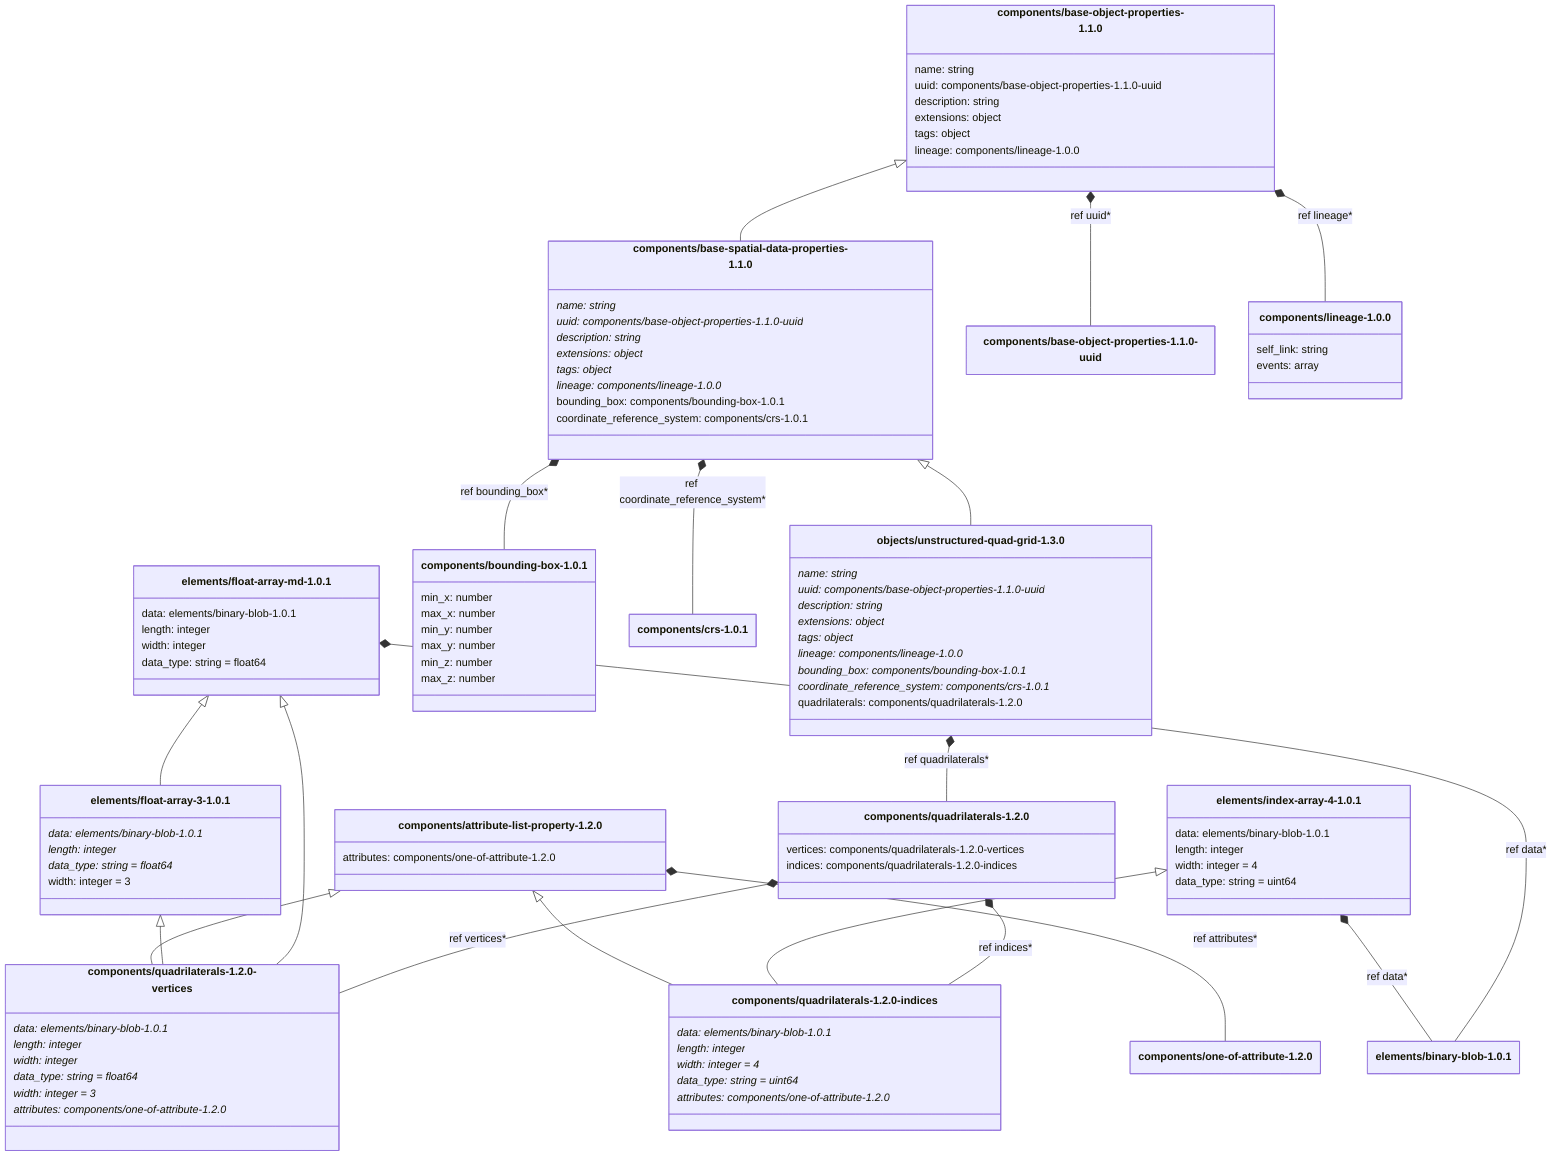 ---
config:
    class:
        hideEmptyMembersBox: true
---

classDiagram
    class `components/base-object-properties-1.1.0`:::schemaComponent {
        name: string
        uuid: components/base-object-properties-1.1.0-uuid
        description: string
        extensions: object
        tags: object
        lineage: components/lineage-1.0.0
    }
    class `components/base-spatial-data-properties-1.1.0`:::schemaComponent {
        name: string*
        uuid: components/base-object-properties-1.1.0-uuid*
        description: string*
        extensions: object*
        tags: object*
        lineage: components/lineage-1.0.0*
        bounding_box: components/bounding-box-1.0.1
        coordinate_reference_system: components/crs-1.0.1
    }
    `components/base-object-properties-1.1.0` <|-- `components/base-spatial-data-properties-1.1.0`
    class `objects/unstructured-quad-grid-1.3.0`:::schemaObject {
        name: string*
        uuid: components/base-object-properties-1.1.0-uuid*
        description: string*
        extensions: object*
        tags: object*
        lineage: components/lineage-1.0.0*
        bounding_box: components/bounding-box-1.0.1*
        coordinate_reference_system: components/crs-1.0.1*
        quadrilaterals: components/quadrilaterals-1.2.0
    }
    `components/base-spatial-data-properties-1.1.0` <|-- `objects/unstructured-quad-grid-1.3.0`
    `components/base-object-properties-1.1.0` *-- `components/base-object-properties-1.1.0-uuid` : ref uuid*
    `components/base-object-properties-1.1.0` *-- `components/lineage-1.0.0` : ref lineage*
    `components/base-spatial-data-properties-1.1.0` *-- `components/bounding-box-1.0.1` : ref bounding_box*
    `components/base-spatial-data-properties-1.1.0` *-- `components/crs-1.0.1` : ref coordinate_reference_system*
    `objects/unstructured-quad-grid-1.3.0` *-- `components/quadrilaterals-1.2.0` : ref quadrilaterals*
    class `components/base-object-properties-1.1.0-uuid`:::schemaImplicit {
    }
    class `components/lineage-1.0.0`:::schemaComponent {
        self_link: string
        events: array
    }
    class `components/quadrilaterals-1.2.0`:::schemaComponent {
        vertices: components/quadrilaterals-1.2.0-vertices
        indices: components/quadrilaterals-1.2.0-indices
    }
    `components/quadrilaterals-1.2.0` *-- `components/quadrilaterals-1.2.0-vertices` : ref vertices*
    `components/quadrilaterals-1.2.0` *-- `components/quadrilaterals-1.2.0-indices` : ref indices*
    class `elements/float-array-md-1.0.1`:::schemaElement {
        data: elements/binary-blob-1.0.1
        length: integer
        width: integer
        data_type: string = float64
    }
    class `elements/float-array-3-1.0.1`:::schemaElement {
        data: elements/binary-blob-1.0.1*
        length: integer*
        data_type: string = float64*
        width: integer = 3
    }
    `elements/float-array-md-1.0.1` <|-- `elements/float-array-3-1.0.1`
    class `components/attribute-list-property-1.2.0`:::schemaComponent {
        attributes: components/one-of-attribute-1.2.0
    }
    class `components/quadrilaterals-1.2.0-vertices`:::schemaImplicit {
        data: elements/binary-blob-1.0.1*
        length: integer*
        width: integer*
        data_type: string = float64*
        width: integer = 3*
        attributes: components/one-of-attribute-1.2.0*
    }
    `elements/float-array-md-1.0.1` <|-- `components/quadrilaterals-1.2.0-vertices`
    `elements/float-array-3-1.0.1` <|-- `components/quadrilaterals-1.2.0-vertices`
    `components/attribute-list-property-1.2.0` <|-- `components/quadrilaterals-1.2.0-vertices`
    `elements/float-array-md-1.0.1` *-- `elements/binary-blob-1.0.1` : ref data*
    `components/attribute-list-property-1.2.0` *-- `components/one-of-attribute-1.2.0` : ref attributes*
    class `components/one-of-attribute-1.2.0`:::schemaComponent {
    }
    class `elements/binary-blob-1.0.1`:::schemaElement {
    }
    class `elements/index-array-4-1.0.1`:::schemaElement {
        data: elements/binary-blob-1.0.1
        length: integer
        width: integer = 4
        data_type: string = uint64
    }
    class `components/quadrilaterals-1.2.0-indices`:::schemaImplicit {
        data: elements/binary-blob-1.0.1*
        length: integer*
        width: integer = 4*
        data_type: string = uint64*
        attributes: components/one-of-attribute-1.2.0*
    }
    `elements/index-array-4-1.0.1` <|-- `components/quadrilaterals-1.2.0-indices`
    `components/attribute-list-property-1.2.0` <|-- `components/quadrilaterals-1.2.0-indices`
    `elements/index-array-4-1.0.1` *-- `elements/binary-blob-1.0.1` : ref data*
    class `components/bounding-box-1.0.1`:::schemaComponent {
        min_x: number
        max_x: number
        min_y: number
        max_y: number
        min_z: number
        max_z: number
    }
    class `components/crs-1.0.1`:::schemaComponent {
    }